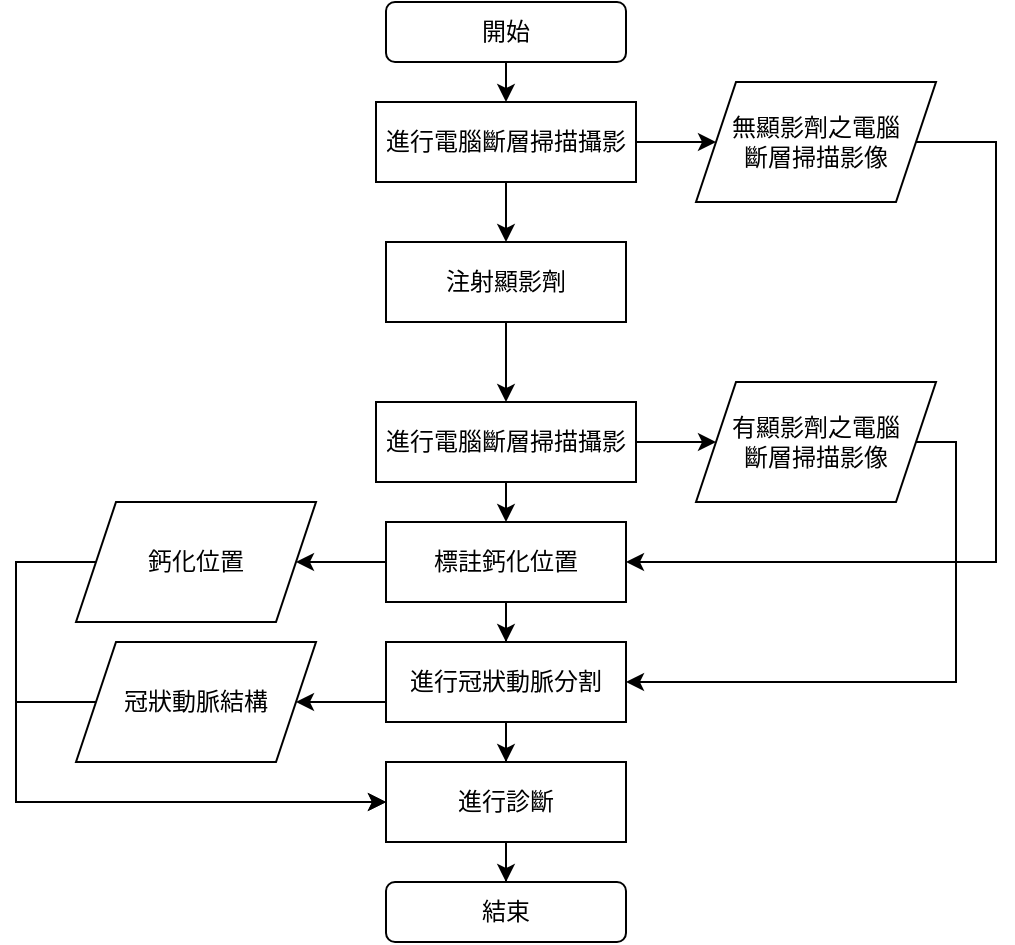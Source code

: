 <mxfile version="14.9.5" type="device"><diagram id="C5RBs43oDa-KdzZeNtuy" name="Page-1"><mxGraphModel dx="1185" dy="615" grid="1" gridSize="10" guides="1" tooltips="1" connect="1" arrows="1" fold="1" page="1" pageScale="1" pageWidth="827" pageHeight="1169" math="0" shadow="0"><root><mxCell id="WIyWlLk6GJQsqaUBKTNV-0"/><mxCell id="WIyWlLk6GJQsqaUBKTNV-1" parent="WIyWlLk6GJQsqaUBKTNV-0"/><mxCell id="LBoECPN1NZA7rX5hV-G7-19" style="edgeStyle=orthogonalEdgeStyle;rounded=0;orthogonalLoop=1;jettySize=auto;html=1;exitX=0.5;exitY=1;exitDx=0;exitDy=0;entryX=0.5;entryY=0;entryDx=0;entryDy=0;" parent="WIyWlLk6GJQsqaUBKTNV-1" source="LBoECPN1NZA7rX5hV-G7-10" target="LBoECPN1NZA7rX5hV-G7-13" edge="1"><mxGeometry relative="1" as="geometry"/></mxCell><mxCell id="LBoECPN1NZA7rX5hV-G7-10" value="開始" style="rounded=1;whiteSpace=wrap;html=1;" parent="WIyWlLk6GJQsqaUBKTNV-1" vertex="1"><mxGeometry x="285" y="80" width="120" height="30" as="geometry"/></mxCell><mxCell id="LBoECPN1NZA7rX5hV-G7-51" style="edgeStyle=orthogonalEdgeStyle;rounded=0;orthogonalLoop=1;jettySize=auto;html=1;entryX=0;entryY=0.5;entryDx=0;entryDy=0;fontFamily=Helvetica;" parent="WIyWlLk6GJQsqaUBKTNV-1" source="LBoECPN1NZA7rX5hV-G7-13" target="LBoECPN1NZA7rX5hV-G7-50" edge="1"><mxGeometry relative="1" as="geometry"/></mxCell><mxCell id="pMISwaxJ1w04P6XJnBjw-29" style="edgeStyle=orthogonalEdgeStyle;rounded=0;orthogonalLoop=1;jettySize=auto;html=1;entryX=0.5;entryY=0;entryDx=0;entryDy=0;" parent="WIyWlLk6GJQsqaUBKTNV-1" source="LBoECPN1NZA7rX5hV-G7-13" target="LBoECPN1NZA7rX5hV-G7-15" edge="1"><mxGeometry relative="1" as="geometry"/></mxCell><mxCell id="LBoECPN1NZA7rX5hV-G7-13" value="進行電腦斷層掃描攝影" style="rounded=0;whiteSpace=wrap;html=1;" parent="WIyWlLk6GJQsqaUBKTNV-1" vertex="1"><mxGeometry x="280" y="130" width="130" height="40" as="geometry"/></mxCell><mxCell id="LBoECPN1NZA7rX5hV-G7-33" style="edgeStyle=orthogonalEdgeStyle;rounded=0;orthogonalLoop=1;jettySize=auto;html=1;entryX=0.5;entryY=0;entryDx=0;entryDy=0;fontFamily=Helvetica;" parent="WIyWlLk6GJQsqaUBKTNV-1" source="LBoECPN1NZA7rX5hV-G7-15" target="LBoECPN1NZA7rX5hV-G7-28" edge="1"><mxGeometry relative="1" as="geometry"/></mxCell><mxCell id="LBoECPN1NZA7rX5hV-G7-15" value="注射顯影劑" style="rounded=0;whiteSpace=wrap;html=1;" parent="WIyWlLk6GJQsqaUBKTNV-1" vertex="1"><mxGeometry x="285" y="200" width="120" height="40" as="geometry"/></mxCell><mxCell id="5IrkV-PRU-FmI_CinG1P-1" style="edgeStyle=orthogonalEdgeStyle;rounded=0;orthogonalLoop=1;jettySize=auto;html=1;exitX=1;exitY=0.5;exitDx=0;exitDy=0;entryX=0;entryY=0.5;entryDx=0;entryDy=0;fontFamily=Helvetica;" parent="WIyWlLk6GJQsqaUBKTNV-1" source="LBoECPN1NZA7rX5hV-G7-28" target="LBoECPN1NZA7rX5hV-G7-54" edge="1"><mxGeometry relative="1" as="geometry"/></mxCell><mxCell id="pMISwaxJ1w04P6XJnBjw-37" style="edgeStyle=orthogonalEdgeStyle;rounded=0;orthogonalLoop=1;jettySize=auto;html=1;exitX=0.5;exitY=1;exitDx=0;exitDy=0;entryX=0.5;entryY=0;entryDx=0;entryDy=0;" parent="WIyWlLk6GJQsqaUBKTNV-1" source="LBoECPN1NZA7rX5hV-G7-28" target="pMISwaxJ1w04P6XJnBjw-4" edge="1"><mxGeometry relative="1" as="geometry"/></mxCell><mxCell id="LBoECPN1NZA7rX5hV-G7-28" value="進行電腦斷層掃描攝影" style="rounded=0;whiteSpace=wrap;html=1;" parent="WIyWlLk6GJQsqaUBKTNV-1" vertex="1"><mxGeometry x="280" y="280" width="130" height="40" as="geometry"/></mxCell><mxCell id="pMISwaxJ1w04P6XJnBjw-33" style="edgeStyle=orthogonalEdgeStyle;rounded=0;orthogonalLoop=1;jettySize=auto;html=1;exitX=1;exitY=0.5;exitDx=0;exitDy=0;entryX=1;entryY=0.5;entryDx=0;entryDy=0;" parent="WIyWlLk6GJQsqaUBKTNV-1" source="LBoECPN1NZA7rX5hV-G7-50" target="pMISwaxJ1w04P6XJnBjw-4" edge="1"><mxGeometry relative="1" as="geometry"><Array as="points"><mxPoint x="590" y="150"/><mxPoint x="590" y="360"/></Array></mxGeometry></mxCell><mxCell id="LBoECPN1NZA7rX5hV-G7-50" value="無顯影劑之電腦&lt;br&gt;斷層掃描影像" style="shape=parallelogram;perimeter=parallelogramPerimeter;whiteSpace=wrap;html=1;fixedSize=1;labelBackgroundColor=none;fontFamily=Helvetica;align=center;" parent="WIyWlLk6GJQsqaUBKTNV-1" vertex="1"><mxGeometry x="440" y="120" width="120" height="60" as="geometry"/></mxCell><mxCell id="pMISwaxJ1w04P6XJnBjw-35" style="edgeStyle=orthogonalEdgeStyle;rounded=0;orthogonalLoop=1;jettySize=auto;html=1;entryX=1;entryY=0.5;entryDx=0;entryDy=0;" parent="WIyWlLk6GJQsqaUBKTNV-1" source="LBoECPN1NZA7rX5hV-G7-54" target="pMISwaxJ1w04P6XJnBjw-34" edge="1"><mxGeometry relative="1" as="geometry"><Array as="points"><mxPoint x="570" y="300"/><mxPoint x="570" y="420"/></Array></mxGeometry></mxCell><mxCell id="LBoECPN1NZA7rX5hV-G7-54" value="有顯影劑之電腦&lt;br&gt;斷層掃描影像" style="shape=parallelogram;perimeter=parallelogramPerimeter;whiteSpace=wrap;html=1;fixedSize=1;labelBackgroundColor=none;fontFamily=Helvetica;align=center;" parent="WIyWlLk6GJQsqaUBKTNV-1" vertex="1"><mxGeometry x="440" y="270" width="120" height="60" as="geometry"/></mxCell><mxCell id="LBoECPN1NZA7rX5hV-G7-60" value="結束" style="rounded=1;whiteSpace=wrap;html=1;" parent="WIyWlLk6GJQsqaUBKTNV-1" vertex="1"><mxGeometry x="285" y="520" width="120" height="30" as="geometry"/></mxCell><mxCell id="pMISwaxJ1w04P6XJnBjw-38" style="edgeStyle=orthogonalEdgeStyle;rounded=0;orthogonalLoop=1;jettySize=auto;html=1;entryX=0.5;entryY=0;entryDx=0;entryDy=0;" parent="WIyWlLk6GJQsqaUBKTNV-1" source="pMISwaxJ1w04P6XJnBjw-4" target="pMISwaxJ1w04P6XJnBjw-34" edge="1"><mxGeometry relative="1" as="geometry"/></mxCell><mxCell id="pMISwaxJ1w04P6XJnBjw-41" style="edgeStyle=orthogonalEdgeStyle;rounded=0;orthogonalLoop=1;jettySize=auto;html=1;exitX=0;exitY=0.5;exitDx=0;exitDy=0;" parent="WIyWlLk6GJQsqaUBKTNV-1" source="pMISwaxJ1w04P6XJnBjw-4" target="pMISwaxJ1w04P6XJnBjw-40" edge="1"><mxGeometry relative="1" as="geometry"/></mxCell><mxCell id="pMISwaxJ1w04P6XJnBjw-4" value="標註鈣化位置" style="rounded=0;whiteSpace=wrap;html=1;" parent="WIyWlLk6GJQsqaUBKTNV-1" vertex="1"><mxGeometry x="285" y="340" width="120" height="40" as="geometry"/></mxCell><mxCell id="pMISwaxJ1w04P6XJnBjw-39" style="edgeStyle=orthogonalEdgeStyle;rounded=0;orthogonalLoop=1;jettySize=auto;html=1;entryX=0.5;entryY=0;entryDx=0;entryDy=0;" parent="WIyWlLk6GJQsqaUBKTNV-1" source="pMISwaxJ1w04P6XJnBjw-34" target="pMISwaxJ1w04P6XJnBjw-36" edge="1"><mxGeometry relative="1" as="geometry"/></mxCell><mxCell id="pMISwaxJ1w04P6XJnBjw-43" style="edgeStyle=orthogonalEdgeStyle;rounded=0;orthogonalLoop=1;jettySize=auto;html=1;exitX=0;exitY=0.75;exitDx=0;exitDy=0;entryX=1;entryY=0.5;entryDx=0;entryDy=0;" parent="WIyWlLk6GJQsqaUBKTNV-1" source="pMISwaxJ1w04P6XJnBjw-34" target="pMISwaxJ1w04P6XJnBjw-42" edge="1"><mxGeometry relative="1" as="geometry"/></mxCell><mxCell id="pMISwaxJ1w04P6XJnBjw-34" value="進行冠狀動脈分割" style="rounded=0;whiteSpace=wrap;html=1;" parent="WIyWlLk6GJQsqaUBKTNV-1" vertex="1"><mxGeometry x="285" y="400" width="120" height="40" as="geometry"/></mxCell><mxCell id="pMISwaxJ1w04P6XJnBjw-46" style="edgeStyle=orthogonalEdgeStyle;rounded=0;orthogonalLoop=1;jettySize=auto;html=1;entryX=0.5;entryY=0;entryDx=0;entryDy=0;" parent="WIyWlLk6GJQsqaUBKTNV-1" source="pMISwaxJ1w04P6XJnBjw-36" target="LBoECPN1NZA7rX5hV-G7-60" edge="1"><mxGeometry relative="1" as="geometry"/></mxCell><mxCell id="pMISwaxJ1w04P6XJnBjw-36" value="進行診斷" style="rounded=0;whiteSpace=wrap;html=1;" parent="WIyWlLk6GJQsqaUBKTNV-1" vertex="1"><mxGeometry x="285" y="460" width="120" height="40" as="geometry"/></mxCell><mxCell id="pMISwaxJ1w04P6XJnBjw-44" style="edgeStyle=orthogonalEdgeStyle;rounded=0;orthogonalLoop=1;jettySize=auto;html=1;entryX=0;entryY=0.5;entryDx=0;entryDy=0;" parent="WIyWlLk6GJQsqaUBKTNV-1" source="pMISwaxJ1w04P6XJnBjw-40" target="pMISwaxJ1w04P6XJnBjw-36" edge="1"><mxGeometry relative="1" as="geometry"><Array as="points"><mxPoint x="100" y="360"/><mxPoint x="100" y="480"/></Array></mxGeometry></mxCell><mxCell id="pMISwaxJ1w04P6XJnBjw-40" value="鈣化位置" style="shape=parallelogram;perimeter=parallelogramPerimeter;whiteSpace=wrap;html=1;fixedSize=1;labelBackgroundColor=none;fontFamily=Helvetica;align=center;" parent="WIyWlLk6GJQsqaUBKTNV-1" vertex="1"><mxGeometry x="130" y="330" width="120" height="60" as="geometry"/></mxCell><mxCell id="pMISwaxJ1w04P6XJnBjw-45" style="edgeStyle=orthogonalEdgeStyle;rounded=0;orthogonalLoop=1;jettySize=auto;html=1;entryX=0;entryY=0.5;entryDx=0;entryDy=0;" parent="WIyWlLk6GJQsqaUBKTNV-1" source="pMISwaxJ1w04P6XJnBjw-42" target="pMISwaxJ1w04P6XJnBjw-36" edge="1"><mxGeometry relative="1" as="geometry"><Array as="points"><mxPoint x="100" y="430"/><mxPoint x="100" y="480"/></Array></mxGeometry></mxCell><mxCell id="pMISwaxJ1w04P6XJnBjw-42" value="冠狀動脈結構" style="shape=parallelogram;perimeter=parallelogramPerimeter;whiteSpace=wrap;html=1;fixedSize=1;labelBackgroundColor=none;fontFamily=Helvetica;align=center;" parent="WIyWlLk6GJQsqaUBKTNV-1" vertex="1"><mxGeometry x="130" y="400" width="120" height="60" as="geometry"/></mxCell></root></mxGraphModel></diagram></mxfile>